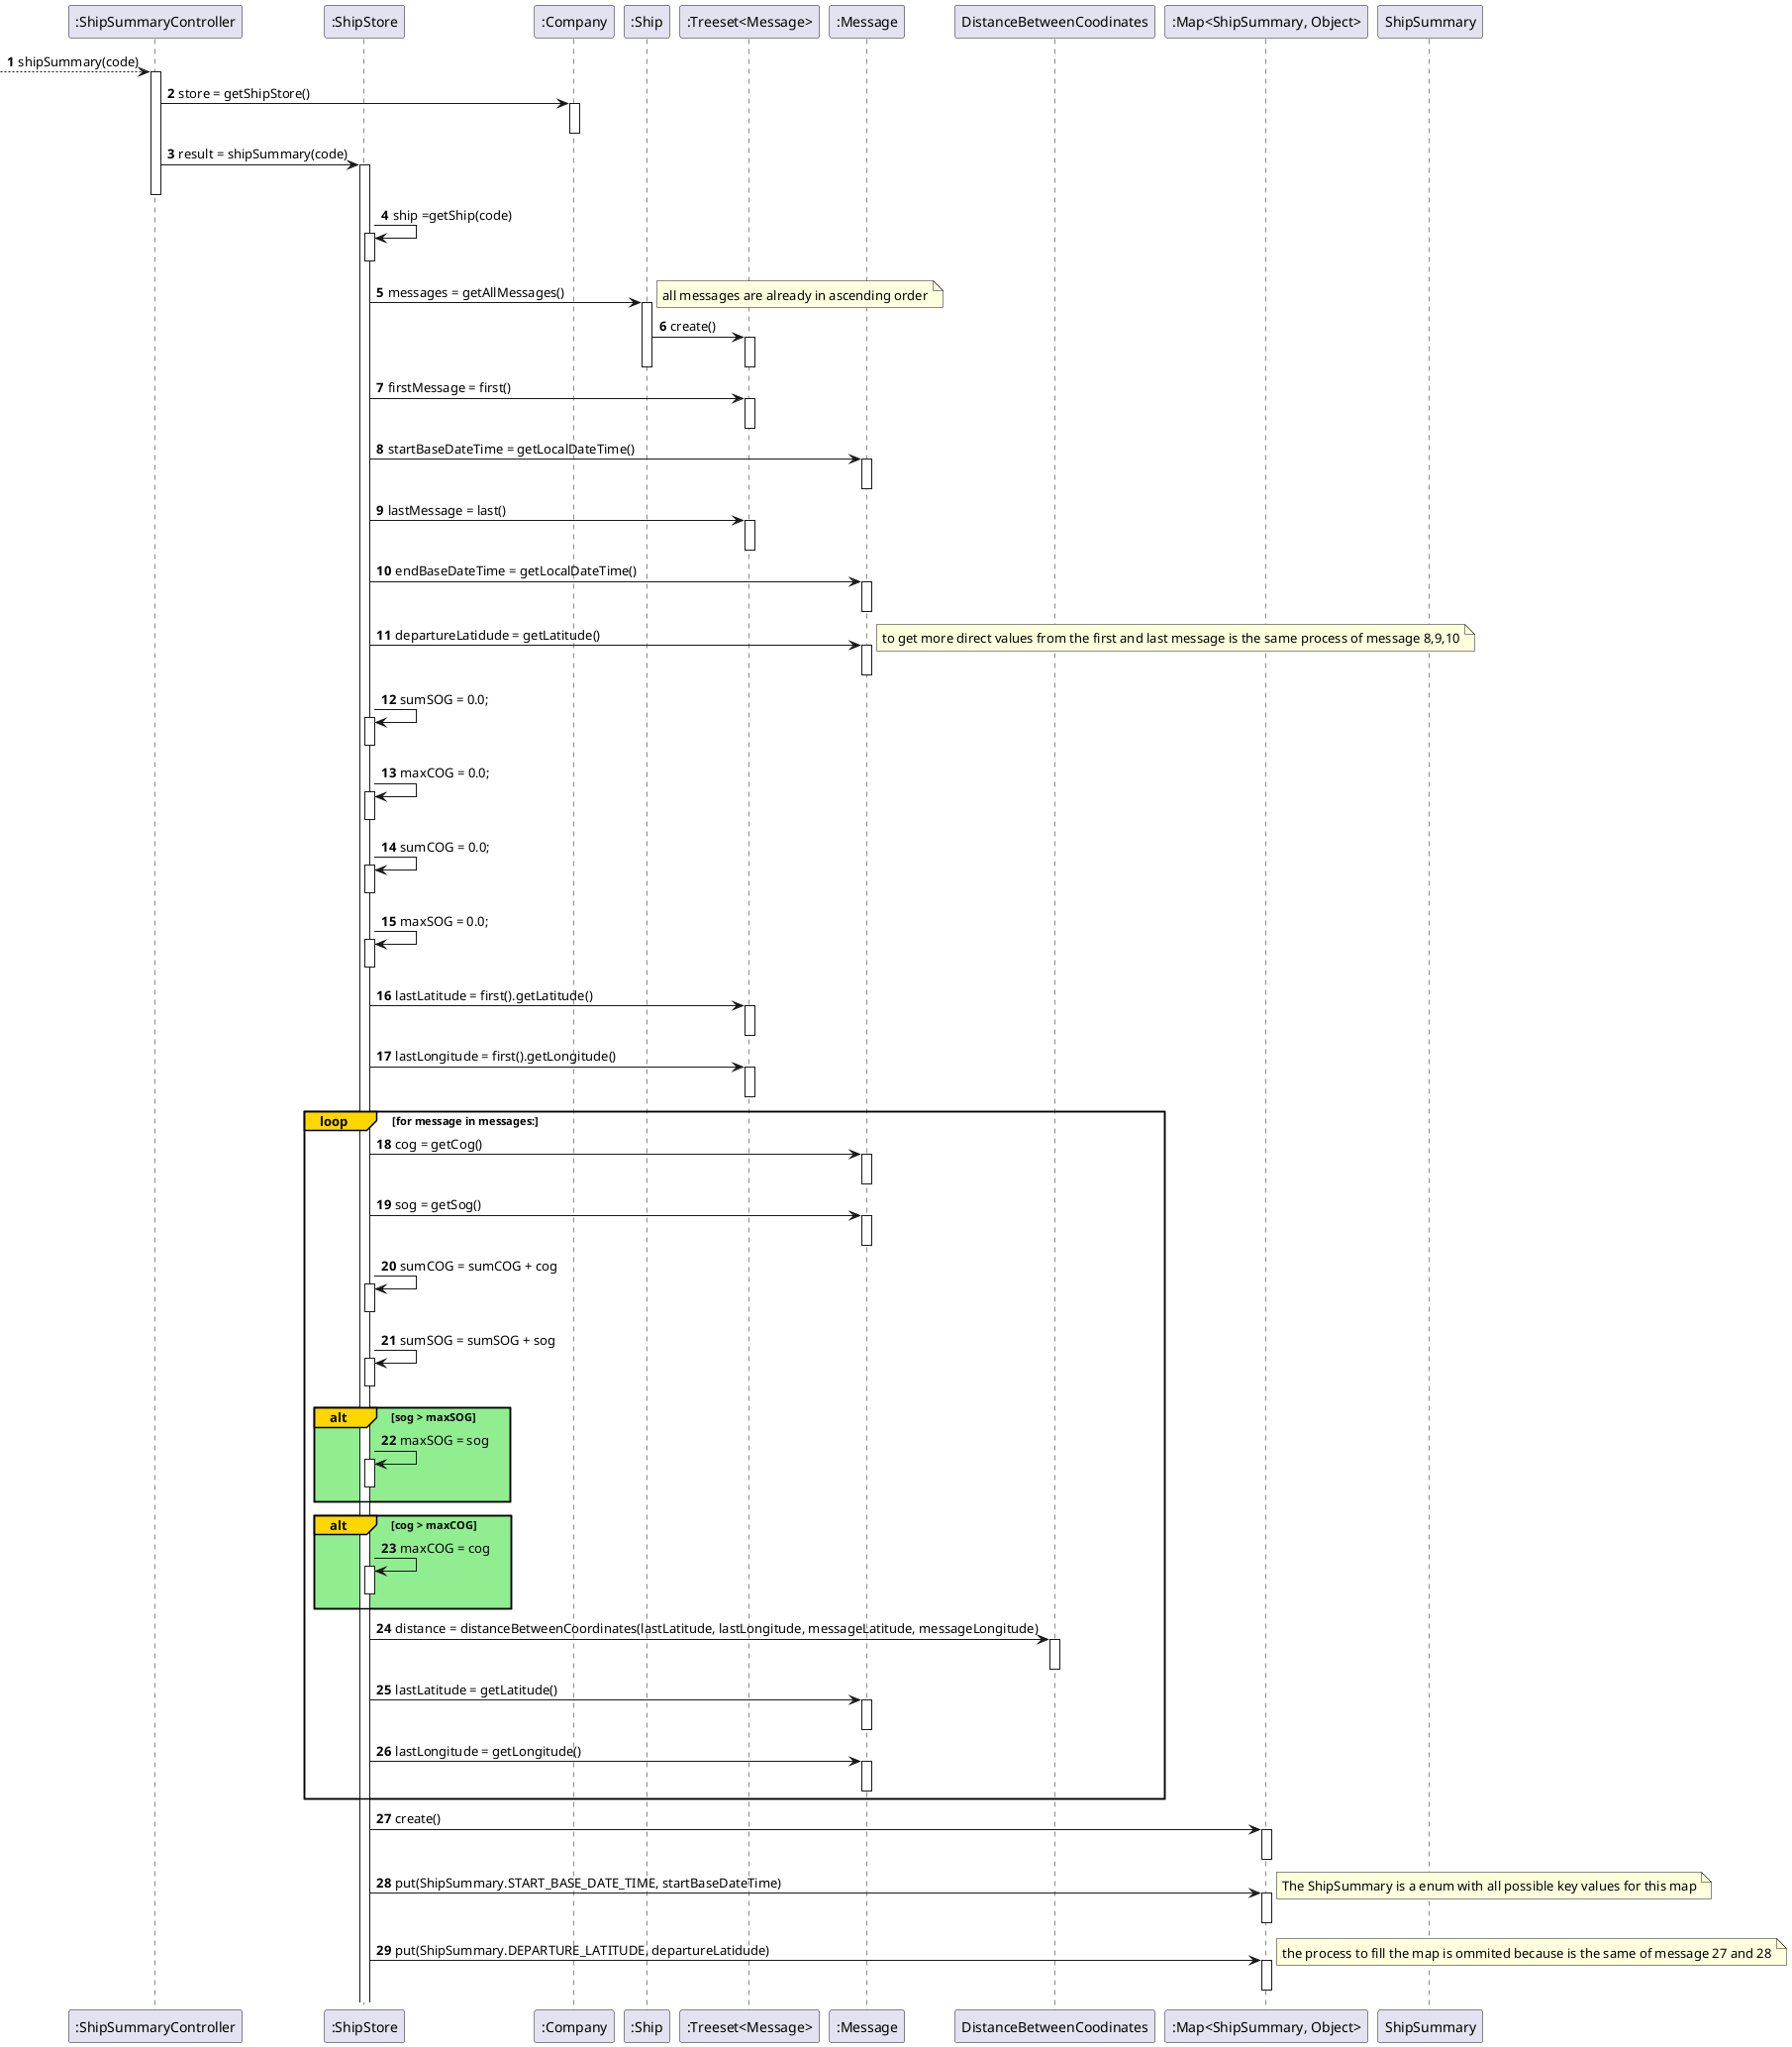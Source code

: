 @startuml
'https://plantuml.com/sequence-diagram

autonumber
participant ":ShipSummaryController" as controller
participant ":ShipStore" as store
participant ":Company" as company
participant ":Ship" as ship
participant ":Treeset<Message>" as messagesset
participant ":Message" as messages
participant "DistanceBetweenCoodinates" as dbc
participant ":Map<ShipSummary, Object>" as map
participant "ShipSummary" as enumss

--> controller:shipSummary(code)
activate controller
controller -> company: store = getShipStore()
activate company
deactivate company
controller -> store: result = shipSummary(code)

activate store
deactivate controller

store -> store:ship =getShip(code)
activate store
deactivate store

store -> ship: messages = getAllMessages()
note right: all messages are already in ascending order
activate ship
ship -> messagesset: create()
activate messagesset
deactivate messagesset
deactivate ship
store -> messagesset: firstMessage = first()
activate messagesset
deactivate messagesset
store -> messages: startBaseDateTime = getLocalDateTime()
activate messages
deactivate messages
store -> messagesset: lastMessage = last()
activate messagesset
deactivate messagesset
store -> messages: endBaseDateTime = getLocalDateTime()
activate messages
deactivate messages

store -> messages: departureLatidude = getLatitude()
activate messages
deactivate messages
note right: to get more direct values from the first and last message is the same process of message 8,9,10
store -> store:sumSOG = 0.0;
activate store
deactivate store
store -> store:maxCOG = 0.0;
activate store
deactivate store
store -> store:sumCOG = 0.0;
activate store
deactivate store
store -> store:maxSOG = 0.0;
activate store
deactivate store
store -> messagesset: lastLatitude = first().getLatitude()
activate messagesset
deactivate messagesset
store -> messagesset: lastLongitude = first().getLongitude()
activate messagesset
deactivate messagesset
loop#Gold for message in messages:
store -> messages: cog = getCog()
activate messages
deactivate messages
store -> messages: sog = getSog()
activate messages
deactivate messages
store -> store: sumCOG = sumCOG + cog
activate store
deactivate store
store -> store: sumSOG = sumSOG + sog
activate store
deactivate store
alt#Gold #LightGreen sog > maxSOG
store -> store: maxSOG = sog
activate store
deactivate store
end
alt#Gold #LightGreen cog > maxCOG
store -> store: maxCOG = cog
activate store
deactivate store
end
store -> dbc: distance = distanceBetweenCoordinates(lastLatitude, lastLongitude, messageLatitude, messageLongitude)
activate dbc
deactivate dbc
store -> messages: lastLatitude = getLatitude()
activate messages
deactivate messages
store -> messages: lastLongitude = getLongitude()
activate messages
deactivate messages

end
store -> map: create()
activate map
deactivate map
store -> map:put(ShipSummary.START_BASE_DATE_TIME, startBaseDateTime)
note right: The ShipSummary is a enum with all possible key values for this map

activate map
deactivate map
store -> map:put(ShipSummary.DEPARTURE_LATITUDE, departureLatidude)

activate map
deactivate map
note right: the process to fill the map is ommited because is the same of message 27 and 28
@enduml